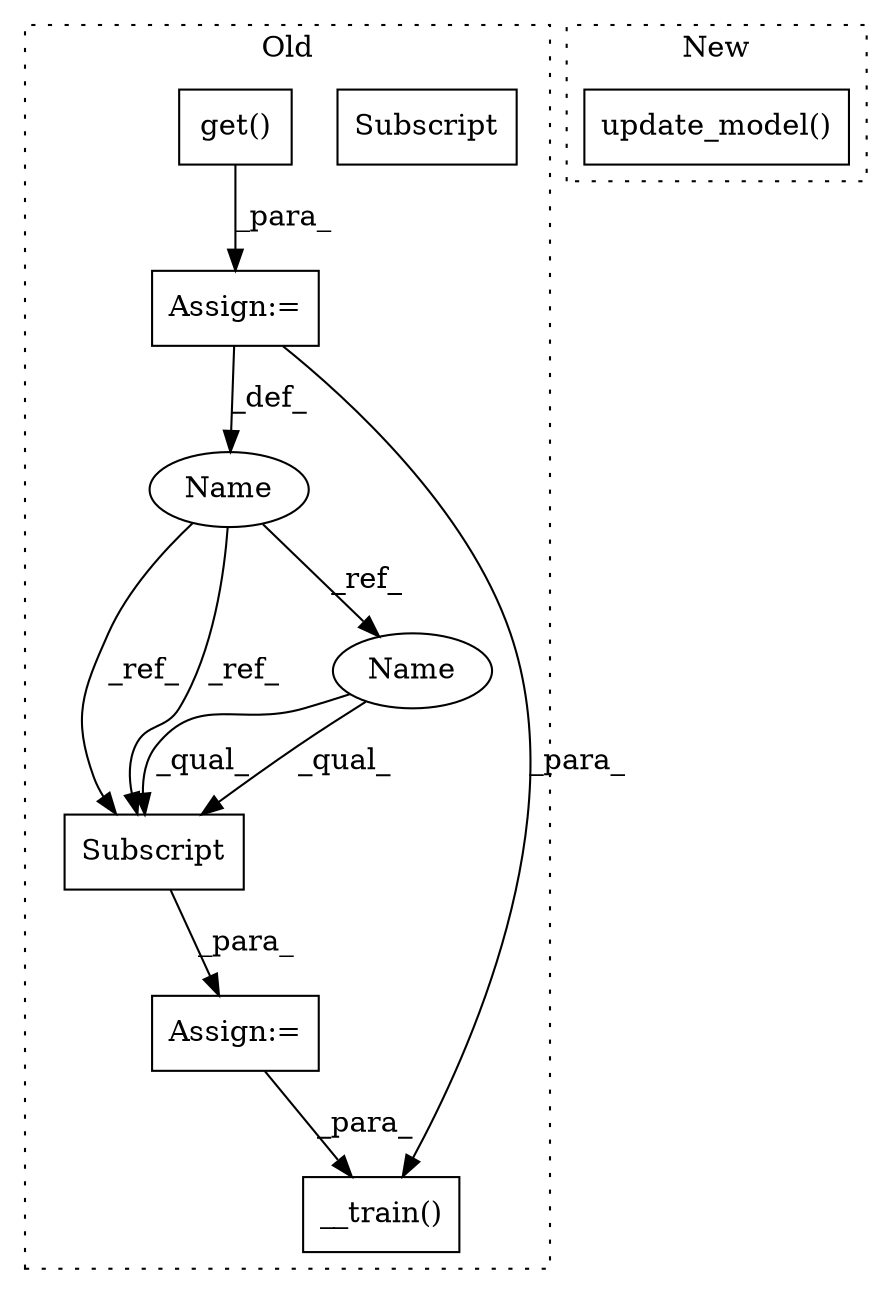 digraph G {
subgraph cluster0 {
1 [label="Subscript" a="63" s="4108,0" l="36,0" shape="box"];
3 [label="Name" a="87" s="3953" l="15" shape="ellipse"];
4 [label="Assign:=" a="68" s="4105" l="3" shape="box"];
5 [label="__train()" a="75" s="4658,4720" l="13,1" shape="box"];
6 [label="get()" a="75" s="3971,4023" l="15,1" shape="box"];
7 [label="Assign:=" a="68" s="3968" l="3" shape="box"];
8 [label="Subscript" a="63" s="4108,0" l="36,0" shape="box"];
9 [label="Name" a="87" s="4108" l="15" shape="ellipse"];
label = "Old";
style="dotted";
}
subgraph cluster1 {
2 [label="update_model()" a="75" s="3677,3728" l="39,1" shape="box"];
label = "New";
style="dotted";
}
3 -> 9 [label="_ref_"];
3 -> 8 [label="_ref_"];
3 -> 8 [label="_ref_"];
4 -> 5 [label="_para_"];
6 -> 7 [label="_para_"];
7 -> 5 [label="_para_"];
7 -> 3 [label="_def_"];
8 -> 4 [label="_para_"];
9 -> 8 [label="_qual_"];
9 -> 8 [label="_qual_"];
}